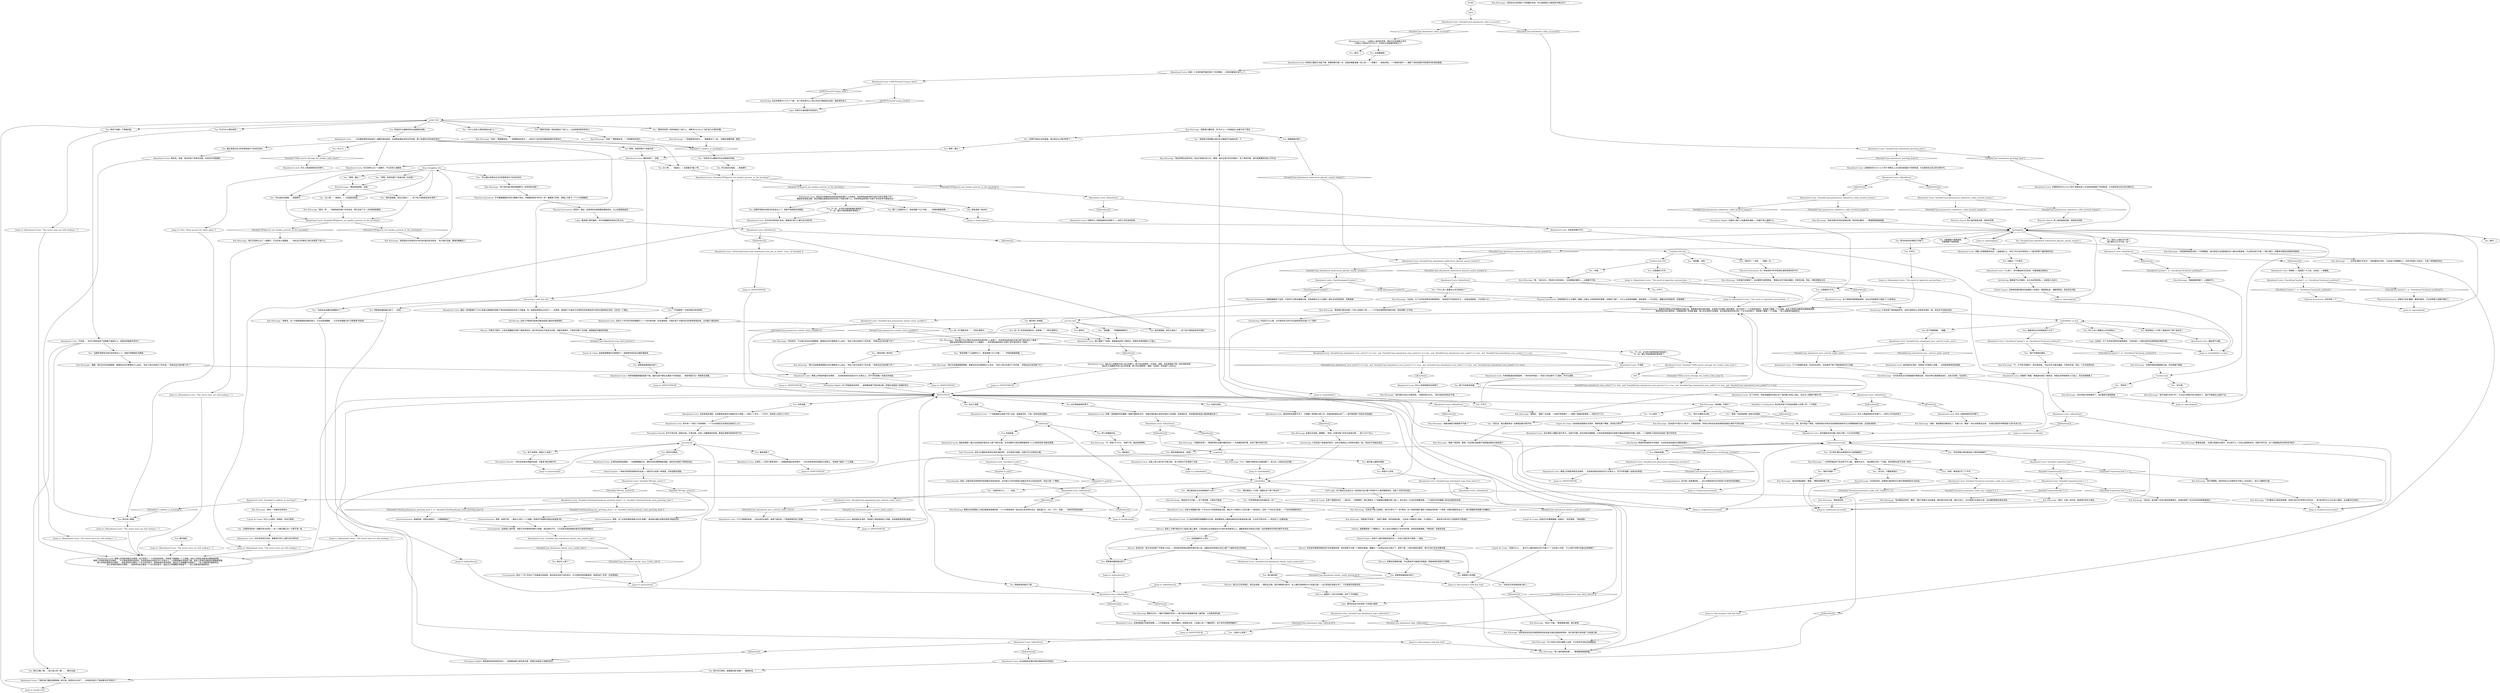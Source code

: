 # JAM / INSTIGATOR CABIN
# The Instigator is gone but you can still explore the cabin of her abandoned vehicle. This yields some MAJOR foreshadowing.
# ==================================================
digraph G {
	  0 [label="START"];
	  1 [label="input"];
	  2 [label="Esprit de Corps: 尽主人之谊吧，他想到。你自己联系。"];
	  3 [label="Abandoned Lorry: 車壁上的电影明星还在微笑……无线电发射机安装在中心仪表台上，空气中弥漫着一丝香水的味道。"];
	  4 [label="Kim Kitsuragi: “不，它不是*防震的*。把东西给我。”他从你手中接过撬棍，示意你后退。然后，几乎没有预兆的……"];
	  5 [label="Abandoned Lorry: 幽灵般的女演员，驾驶座下锈迹斑斑的工具箱。还有鼓得很奇怪的座套。"];
	  6 [label="Hand/Eye Coordination: 发出的声音几乎和给后膛枪上好弹一样，十分明显。"];
	  7 [label="You: “这*肯定*要比你車里的动力波质量更好。”"];
	  8 [label="You: 把收发器收起来。(结束)"];
	  9 [label="Abandoned Lorry: Variable[\"reputation.kim\"] > 5"];
	  10 [label="Variable[\"reputation.kim\"] > 5", shape=diamond];
	  11 [label="!(Variable[\"reputation.kim\"] > 5)", shape=diamond];
	  12 [label="You: 把那堆纸塞回座位底下。"];
	  13 [label="You: 检查无线电。"];
	  14 [label="Encyclopedia: 她在一个叫‘河流之门’的毒窝日渐衰弱，就在离布吉街不远的地方。可卡因和吗啡混着使用。她害怕这个世界，还有照相机。"];
	  15 [label="Abandoned Lorry: 你把自己塞到方向盘下面，想看得更仔细一点。这里好像散落着一些工具——一把锤子，一副老虎钳，一个锈蚀的扳手——被那个没有条理的司机随手扔的到处都是。"];
	  16 [label="Abandoned Lorry: 这些是电影海报，主角都是些被早已被遗忘的小明星——来自二十年代，一〇年代，甚至是上世纪九十年代。"];
	  17 [label="You: 扬起眉头。"];
	  18 [label="Kim Kitsuragi: “什么？我碰巧把频率记在脑海里了。承认这一点我完全没问题。”"];
	  19 [label="Kim Kitsuragi: “砂纸？”警督重复到。“一种很新奇的技巧……肯定为了给司机的脚增加额外的抓地力。”"];
	  20 [label="You: “看来司机把一张砂纸粘在了油门上，以此来提供更多抓地力。”"];
	  21 [label="Kim Kitsuragi: “我们确实应该之后再回来。”他朝货車点点头。“我们找到的信息还不够。”"];
	  22 [label="Volition: 曷城警督是一个勇敢的人，别人说出马德雷这个名字的时候，经常会畏畏缩缩、不敢张扬，但是他没有。"];
	  23 [label="Kim Kitsuragi: “……还有很*酷炫*的名字，”他轻蔑地补充到。“比如说*马德雷教父*，还有*阿胡拉·马兹达*。它是一种黑暗的戏仿。”"];
	  24 [label="Jump to: [discussing it with kim hub]"];
	  25 [label="Jump to: [INVESTIHUB]"];
	  26 [label="Abandoned Lorry: CheckItem(\"prybar\")  or  CheckItem(\"kvalsund_multitool\")"];
	  27 [label="CheckItem(\"prybar\")  or  CheckItem(\"kvalsund_multitool\")", shape=diamond];
	  28 [label="!(CheckItem(\"prybar\")  or  CheckItem(\"kvalsund_multitool\"))", shape=diamond];
	  29 [label="You: “好吧，看来我们打了个平手。”"];
	  30 [label="You: 等等，失踪的第8个哈迪兄弟？"];
	  31 [label="You: 扯开乘客座椅的罩子。"];
	  32 [label="Abandoned Lorry: 她有的，没错。现在你有了具体的证据，应该去问问提图斯。"];
	  33 [label="You: 用汤米给你的钥匙打开車门。"];
	  34 [label="Kim Kitsuragi: “用撬棍砸碎窗户。从里面打开。”"];
	  35 [label="Abandoned Lorry: 女演员身穿紧身裙装，一边肩膀裸露在外。褪色的签名横跨整面海报。她的目光穿透了照相机背后。"];
	  36 [label="Abandoned Lorry: 看起来像是一篇从无线电爱好者杂志上撕下来的文章。复杂的数学方程式解释着某种‘ULAN频率系统’的基本原理。"];
	  37 [label="Pain Threshold: 这些公式看起来有种古怪的*痛苦感*。也许是因为宿醉，但是它们让你有些头痛。"];
	  38 [label="Kim Kitsuragi: 警督从你的肩膀上方探过脑袋来查看纸条：“ULAN频率系统？我之前从来没有听说过。我知道FM，AM，UKV，但是……”他的声音逐渐减弱。"];
	  39 [label="Abandoned Lorry: 看来频率刻度盘不见了。它需要一把钥匙才能工作，但是钥匙被拔出来了——很可能是那个失踪女司机做的。"];
	  40 [label="Kim Kitsuragi: “很难说。这个分销网络看起来确实很大，不过还是很模糊……它并没有揭露太多*贝斯莫蒂*的信息。”"];
	  41 [label="Shivers: 成百上千辆汽車在8/81高速公路上轰鸣，它高高耸立在加姆洛克大片棕红色的屋顶之上。通勤者甚至没有低头张望；挡风玻璃外的世界仿佛不复存在。"];
	  42 [label="Abandoned Lorry: 也许你应该和他们谈谈，看看他们有什么要为自己辩护的。"];
	  43 [label="You: “看来司机把一张砂纸粘在了油门上，来解决FALNA-Z‘飞驰’油门太滑的问题。”"];
	  44 [label="Jump to: [Abandoned Lorry: \"The movie stars are still smiling f...\"]"];
	  45 [label="You: 整个工会都参与了。甚至是整个马丁内斯……（怀疑地看着周围。）"];
	  46 [label="Jump to: [Abandoned Lorry: \"The smell of cigarettes and perfume...\"]"];
	  47 [label="Abandoned Lorry: IsKimHere()"];
	  48 [label="IsKimHere()", shape=diamond];
	  49 [label="!(IsKimHere())", shape=diamond];
	  50 [label="Kim Kitsuragi: “本来就已经够难了。没必要把它搞得更难。”警督从你手中接过撬棍，示意你后退。然后，简短地警告之后……"];
	  51 [label="Physical Instrument: 又一阵徒劳的*砰*声回荡在海岸凛冽的空气中。"];
	  52 [label="Kim Kitsuragi: “嗯，”他点点头，然后把工具还给你。“比我想象的要好——从里面打开吧。”"];
	  53 [label="Abandoned Lorry: 几千只香烟的味道，死去的女演员，还有座椅下那个锈迹斑斑的旧工具箱……"];
	  54 [label="Abandoned Lorry: 你关上锈迹斑斑的旧货車门。"];
	  55 [label="Physical Instrument: 召唤真理与正义之锤吧！随着一记能让人粉身碎骨的重拳，你砸碎了窗户。为什么没有使用撬棍，谁知道呢——不过现在，揭露出你的秘密吧，货車車厢！"];
	  56 [label="Jump to: [Abandoned Lorry: \"The movie stars are still smiling f...\"]"];
	  57 [label="Physical Instrument: 你握紧撬棍举了起来，闪烁的灯光照在撬棍尖端。召唤真理与正义之锤吧！揭开出你的秘密吧，货車車厢！"];
	  58 [label="Abandoned Lorry: 一台被主人抛弃的货車，困在冗长的堵車大军中。\n一台被主人抛弃的FALNA-Z，仍然站立在废墟的阴影之下。"];
	  59 [label="Logic: 看来窗户是抗震的。也许你要重新考虑自己的方法。"];
	  60 [label="toolboxhub"];
	  61 [label="Kim Kitsuragi: “看起来不太可能——没了拨号键，它根本不能用。”"];
	  62 [label="mapithub"];
	  63 [label="Abandoned Lorry: IsKimHere()"];
	  64 [label="IsKimHere()", shape=diamond];
	  65 [label="!(IsKimHere())", shape=diamond];
	  66 [label="You: “首先是贩毒，现在又是这个……这个兔子洞到底会有多深呢？”"];
	  67 [label="Kim Kitsuragi: “是的，呃……”他很快就忽略了你的发言，把它当成了又一次的神经质爆发。"];
	  68 [label="You: “那些混球？绝对的。”"];
	  69 [label="You: 打开门。"];
	  70 [label="Reaction Speed: 男人指的就是这辆。绿色的货車……"];
	  71 [label="Abandoned Lorry: SetVariableValue(\"jam.abandoned_cant_get_in_alone\", true) --[[ Variable[ ]]"];
	  72 [label="You: “很抱歉，没用。”"];
	  73 [label="Abandoned Lorry: 几千只香烟的味道，一些去世的女演员，座椅下面还有一个锈迹斑斑的旧工具箱。"];
	  74 [label="Kim Kitsuragi: “说实话，我对整个天线方案持保留意见。但谁知道呢？也许还会有惊喜等着咱们……”"];
	  75 [label="You: “不一定。女司机可能把贩毒的事保密了。”\n“不一定。露比可能把贩毒的事保密了。”"];
	  76 [label="Jump to: [INVESTIHUB]"];
	  77 [label="You: 我怎么才能打开它呢？\n“我们要怎么打开它呢，金？”"];
	  78 [label="radiofiddler"];
	  79 [label="Shivers: 风在前军事医院那条空旷的走廊里狂啸，现在那里不过是一个破败的废墟，掩藏在一个杂草丛生的公园之下。医院下面，大雨水管道在轰鸣，用它们自己的生命震动着……"];
	  80 [label="Shivers: 尽管天气寒冷，人影还是藏匿在阴影下面来来往往，他们呼出的水汽逃进云朵里，消散在黑暗中。不管你往哪个方向看，夜晚都庇护着她的使者。"];
	  81 [label="Abandoned Lorry: Variable[\"jam.abandoned_whitecheck_physint_smash_window\"]"];
	  82 [label="Variable[\"jam.abandoned_whitecheck_physint_smash_window\"]", shape=diamond];
	  83 [label="!(Variable[\"jam.abandoned_whitecheck_physint_smash_window\"])", shape=diamond];
	  84 [label="Physical Instrument: 该死的，蛆虫！赶紧把你的屁股挪到健身房去，马上给我锻炼起来！"];
	  85 [label="You: 不过为什么是砂纸呢？"];
	  86 [label="pedal hub"];
	  87 [label="Kim Kitsuragi: “一种很新奇的技巧……“警督靠近了一些。“你确实很懂货車，警官。”"];
	  88 [label="Jump to: [Abandoned Lorry: \"The movie stars are still smiling f...\"]"];
	  89 [label="Kim Kitsuragi: “我们应该跟提图斯聊聊，看看他对这件事情有什么说法。”他在小笔记本里记了些东西。“货車这边已经完事了吗？”"];
	  90 [label="You: 不一定。女司机可能把贩毒的事保密了。\n不一定。露比可能把贩毒的事保密了。"];
	  91 [label="You: 这跟乔伊斯告诉我们的信息对上了，但我不想再做任何猜想。"];
	  92 [label="Abandoned Lorry: 这个特殊的调频面板表明，这台无线电里至少储存了128家电台。"];
	  93 [label="You: 四下查看車厢。（摘要。）"];
	  94 [label="Abandoned Lorry: Variable[\"jam.jammystery_ladydriver_cabin_located_tommy\"]"];
	  95 [label="Variable[\"jam.jammystery_ladydriver_cabin_located_tommy\"]", shape=diamond];
	  96 [label="!(Variable[\"jam.jammystery_ladydriver_cabin_located_tommy\"])", shape=diamond];
	  97 [label="Abandoned Lorry: 花了点时间，但收发器最终还是从涂了油的插口支架上滑出，发出令人满意的*嚓咔*声。"];
	  98 [label="Jump to: [rubytransceiverhub]"];
	  99 [label="Abandoned Lorry: 收发器原本的位置上现在只剩一个长方形的阴影。"];
	  100 [label="Interfacing: 那是伊特海兹电子的商标，先进无线电设备的主要制造商之一。"];
	  101 [label="Abandoned Lorry: 你关上锈迹斑斑的旧货車门。"];
	  102 [label="Jump to: [openinghub]"];
	  103 [label="Abandoned Lorry: 侧窗上的玻璃是有色的，上面盖满尘土。你花了好大劲才辨别出一个座位和两个操舵柄的形状。"];
	  104 [label="Abandoned Lorry: 香烟混杂着香水的味道朝你迎面扑来。車厢里贴满旧电影海报，女演员们在車壁上朝你微笑。前方安装了一个无线电发射机，驾驶座下塞着一个工具箱。有些工具零乱地散落在脚踏板周围。\n烟味和香水味扑鼻而来。车厢里贴满了老电影海报，墙上的女演员们在微笑。本应放收音机的地方有一个长方形的影子，驾驶座下塞着一个工具箱。一些工具散落在踏板附近。"];
	  105 [label="Perception (Smell): 一种杜松味香水残留的味道。可能是‘格拉纳特5号’。"];
	  106 [label="Jump to: [INVESTIHUB]"];
	  107 [label="Abandoned Lorry: Variable[\"XP.ruby_motive\"]"];
	  108 [label="Variable[\"XP.ruby_motive\"]", shape=diamond];
	  109 [label="!(Variable[\"XP.ruby_motive\"])", shape=diamond];
	  110 [label="Kim Kitsuragi: “这本来就已经够难的了。没必要把它搞得更难。”"];
	  111 [label="success hub"];
	  112 [label="You: “犯罪现场的有一组脚印有点异常——有一只鞋印要比另一只更平滑一些。”"];
	  113 [label="Kim Kitsuragi: “理解。我们应该去找提图斯，看看他对这件事情有什么说法。”他在小笔记本里记了些东西。“货車这边已经完事了吗？”"];
	  114 [label="Kim Kitsuragi: “我们应该看看提图斯对这件事情有什么说法。”他在小笔记本里记了些东西。“货車这边已经完事了吗？”"];
	  115 [label="Kim Kitsuragi: “很好，看来要找的都找到了。先聊几句，警探？”他从货車里走出来。“在我们回到乔伊斯那里*之前*先说几句。”"];
	  116 [label="Jump to: [radiofiddler]"];
	  117 [label="You: 那狂飙怪人.FM呢？里面也存了那个电台吗？"];
	  118 [label="You: “这些走私品最后到哪里去了？”"];
	  119 [label="Jump to: [discussing it with kim hub]"];
	  120 [label="Abandoned Lorry: Variable[\"jam.abandoned_greeting_done\"]"];
	  121 [label="Variable[\"jam.abandoned_greeting_done\"]", shape=diamond];
	  122 [label="!(Variable[\"jam.abandoned_greeting_done\"])", shape=diamond];
	  123 [label="Abandoned Lorry: 这辆绿色的FALN-A-Z‘现代’停靠在上方压抑的废墟投下的阴影里。它也曾经有过自己的光辉岁月。"];
	  124 [label="Kim Kitsuragi: “去我的锐影把撬棍拿出来，然后把窗户砸破。”"];
	  125 [label="You: 从里面把门打开。"];
	  126 [label="Abandoned Lorry: Variable[\"reputation.kim\"] > 1"];
	  127 [label="Variable[\"reputation.kim\"] > 1", shape=diamond];
	  128 [label="!(Variable[\"reputation.kim\"] > 1)", shape=diamond];
	  129 [label="Kim Kitsuragi: “我更感兴趣的是，你*为什么*一开始就这么执着于这个想法。”"];
	  130 [label="Kim Kitsuragi: “但现在你已经得到了你想要的东西，所以我想我们只能把这件事办完了。”"];
	  131 [label="Abandoned Lorry: 你暂时关上锈迹斑斑的旧货車门——你的工作还没有完成。"];
	  132 [label="Jump to: [posteryhub]"];
	  133 [label="Abandoned Lorry: 但是一个古怪的细节确实吸引了你的眼球：一张砂纸被粘在油门上了。"];
	  134 [label="You: 再四下查看一下車厢内部。"];
	  135 [label="You: 女人啊……（摇摇头。）总是最会*骗人*的。"];
	  136 [label="You: “我觉得整个工会都参与了。甚至是整个马丁内斯……”（怀疑地看着周围。）"];
	  137 [label="You: 为什么有人需要这么多无线电台？"];
	  138 [label="Abandoned Lorry: 门上锁了。把手看起来闪闪发亮，好像是最近刚换过。"];
	  139 [label="Untitled hub"];
	  140 [label="Physical Instrument: 但是你*没有*撬棍。警督可能有，不过他带着工具箱开車走了。"];
	  141 [label="You: “真的吗？”“该死。”（再砸一次。）"];
	  142 [label="Jump to: [INVESTIHUB]"];
	  143 [label="You: “我不太懂笑点在哪。”"];
	  144 [label="You: “没关系，只要能用就行。”"];
	  145 [label="Abandoned Lorry: 看起来是了，没错。"];
	  146 [label="You: “等等，露比？”"];
	  147 [label="You: [离开。]"];
	  148 [label="You: [离开。]"];
	  149 [label="Jump to: [Abandoned Lorry: \"The movie stars are still smiling f...\"]"];
	  150 [label="Abandoned Lorry: IsKimHere()"];
	  151 [label="IsKimHere()", shape=diamond];
	  152 [label="!(IsKimHere())", shape=diamond];
	  153 [label="You: “为什么会有人把砂纸粘在油门上？”"];
	  154 [label="You: “所以她还在贩毒……真是棘手。”"];
	  155 [label="Abandoned Lorry: Variable[\"XP.figured_out_hardies_present_at_the_lynching\"]"];
	  156 [label="Variable[\"XP.figured_out_hardies_present_at_the_lynching\"]", shape=diamond];
	  157 [label="!(Variable[\"XP.figured_out_hardies_present_at_the_lynching\"])", shape=diamond];
	  158 [label="You: 那些混球？绝对的。"];
	  159 [label="Interfacing: 它肯定是个很高级的型号，这样才能把这么多频率存储在一起，而且还不会彼此混合。"];
	  160 [label="Jump to: [discussing it with kim hub]"];
	  161 [label="You: “好主意。”"];
	  162 [label="Physical Instrument: 还好你有一个！"];
	  163 [label="Abandoned Lorry: 他砸碎了玻璃。玻璃渣向四处飞溅而去，碎裂在货車地板和人行道上。现在你能够着了。"];
	  164 [label="Jump to: [INVESTIHUB]"];
	  165 [label="You: “什么意思？”"];
	  166 [label="Kim Kitsuragi: “*你*要是可以联系到联盟，和他们进行你*职责内*的对话……那*我*就可以立马长高10厘米，去当暴风队的侧卫……”"];
	  167 [label="Kim Kitsuragi: “我当然明白这种冲动，但这才是我们的工作，警探，我们全部*存在的理由*。到了某些时候，我们就需要回归到工作中去。”"];
	  168 [label="Abandoned Lorry: Variable[\"inventory.suzerainty_trade_war_counter\"] > 2"];
	  169 [label="Variable[\"inventory.suzerainty_trade_war_counter\"] > 2", shape=diamond];
	  170 [label="!(Variable[\"inventory.suzerainty_trade_war_counter\"] > 2)", shape=diamond];
	  171 [label="Jump to: [IsKimHere()]"];
	  172 [label="You: 欣赏海报。"];
	  173 [label="Perception (Smell): 空气中肯定有一股香水味。它很辛辣，还有一丝麝香梨的味道，飘荡在車辆内刺骨的空气中。"];
	  174 [label="You: 砸碎它。"];
	  175 [label="Abandoned Lorry: 車壁上的电影明星还在微笑。前方安装了一个无线电发射机，驾驶座下面塞着一个工具箱。有些工具零乱地散落在脚踏板周围。\n車壁上的电影明星还在微笑……不过乘客座椅有些奇怪。无线电发射机安装在中心仪表台上，工具箱隐藏在驾驶座下面。有些工具零乱地散落在脚踏板周围。\n墙上的电影明星还在微笑……但收音机的位置有一个长方形的影子，副驾驶座也有些奇怪。抽出式工具箱藏在驾驶座下。一些工具散落在踏板附近。\n墙上的电影明星还在微笑……但收音机的位置有一个长方形的影子。抽出式工具箱藏在驾驶座下。一些工具散落在踏板附近。"];
	  176 [label="posteryhub"];
	  177 [label="You: 看看第三张地图。"];
	  178 [label="You: 把报纸放回座位下面。"];
	  179 [label="You: 这些路通向什么地方……"];
	  180 [label="Shivers: 他们从艾米涅特区，穿过永劫路，一路到达主路。跨过埃斯佩兰斯河，走上通往旧南城的8/81高速公路——出口匝道应该被关闭了，不过那里仍然很活跃。"];
	  181 [label="Kim Kitsuragi: “看来我们面对的是一个惊人的组织工具——一个大型运营网络的神经中枢。而且规模十分可观。”"];
	  182 [label="Abandoned Lorry: 看起来不太像。"];
	  183 [label="Abandoned Lorry: IsKimHere()"];
	  184 [label="IsKimHere()", shape=diamond];
	  185 [label="!(IsKimHere())", shape=diamond];
	  186 [label="Abandoned Lorry: IsKimHere()"];
	  187 [label="IsKimHere()", shape=diamond];
	  188 [label="!(IsKimHere())", shape=diamond];
	  189 [label="Jump to: [rubytransceiverhub]"];
	  190 [label="Kim Kitsuragi: “我做个预测吧，警探。你近期应该是看不到联盟战舰的内部构造了。”"];
	  191 [label="You: “那你不嫉妒？”"];
	  192 [label="Conceptualization: 这不是一张普通的脸……这让你想起有时在史前洞穴中发现的怪异雕刻。"];
	  193 [label="openinghub"];
	  194 [label="Abandoned Lorry: IsKimHere()"];
	  195 [label="IsKimHere()", shape=diamond];
	  196 [label="!(IsKimHere())", shape=diamond];
	  197 [label="Abandoned Lorry: 用钥匙——或者是一个工具。比如说，一根撬棍。"];
	  198 [label="Perception (Sight): 这个驾驶座有些奇怪……座椅蒙皮朝下部拉得过紧，那里应该是放工具箱的地方。"];
	  199 [label="Abandoned Lorry: IsKimHere()"];
	  200 [label="IsKimHere()", shape=diamond];
	  201 [label="!(IsKimHere())", shape=diamond];
	  202 [label="You: “很抱歉。”（带着歉意砸碎它。）"];
	  203 [label="Kim Kitsuragi: “有这个可能。”警督看着地图，眉头紧锁。"];
	  204 [label="You: “*贝斯莫蒂*？听起来隐约有些熟悉。”"];
	  205 [label="Shivers: 道路向一只巨大的章鱼，张开了它的触角。"];
	  206 [label="Jump to: [You: \"Back up into the cabin again.\"]"];
	  207 [label="Abandoned Lorry: 你关上锈迹斑斑的旧货車门。"];
	  208 [label="You: 把那堆纸塞回座位底下。"];
	  209 [label="Jump to: [Abandoned Lorry: \"The smell of cigarettes and perfume...\"]"];
	  210 [label="Reaction Speed: 男人指的就是这辆。他朋友的货車。"];
	  211 [label="Abandoned Lorry: 女演员——还有少数男演员——全都微笑着目送你离开。一台无线电发射机连接在仪表板上，驾驶座下面有一个工具箱。"];
	  212 [label="Abandoned Lorry: 幽灵般的女演员，驾驶座下的锈蚀工具箱……还有鼓得很奇怪的座套。"];
	  213 [label="Kim Kitsuragi: “哦，我不是这个意思。你竟然用女司机的无线电联系她拼尽全力想要躲避的当局，这还挺讽刺的。”"];
	  214 [label="Kim Kitsuragi: “一台伊特海兹的产品当然不可小觑，”警督点点头。“但如果你比较一下功能，我觉得两台差不多是一样的。”"];
	  215 [label="You: “所以露比真是在自己的货車里进行*复杂的活动*。”"];
	  216 [label="You: 拉出工具箱。"];
	  217 [label="Abandoned Lorry: Variable[\"jam.abandoned_cabin_accessed\"]"];
	  218 [label="Variable[\"jam.abandoned_cabin_accessed\"]", shape=diamond];
	  219 [label="!(Variable[\"jam.abandoned_cabin_accessed\"])", shape=diamond];
	  220 [label="Abandoned Lorry: 快看！座椅蒙皮背后藏着一堆整齐叠放的文件。你看见描绘着大城市区域的三张地图。这是瑞瓦肖，有些路线和高速公路用笔画出来了。"];
	  221 [label="Encyclopedia: 这是蒂比·缇约妮，电影艺术的黎明时期的小明星。相比她的才华，人们还是对她悲剧般的香消玉殒更耳熟能详。"];
	  222 [label="Electrochemistry: 她很娇弱，但是也很迷茫。一切都被毁掉了。"];
	  223 [label="Abandoned Lorry: Variable[\"jam.abandoned_blackc_ency_starlet_info\"]"];
	  224 [label="Variable[\"jam.abandoned_blackc_ency_starlet_info\"]", shape=diamond];
	  225 [label="!(Variable[\"jam.abandoned_blackc_ency_starlet_info\"])", shape=diamond];
	  226 [label="You: 把工具箱推进去。"];
	  227 [label="Kim Kitsuragi: 警督点点头。“最好不要破环现场——等下我找法医重新检查一遍货車，之后再回来检查。”"];
	  228 [label="Electrochemistry: 等等，这个女演员看起来跟卡拉洁*很像*。看来她对露比的看法很有可能是对的……"];
	  229 [label="Abandoned Lorry: 其中有一个吸引了你的眼球：一个少女的插页正好落在后座的正上方。"];
	  230 [label="Jump to: [pedal hub]"];
	  231 [label="Abandoned Lorry: IsKimHere()"];
	  232 [label="IsKimHere()", shape=diamond];
	  233 [label="!(IsKimHere())", shape=diamond];
	  234 [label="radiofiddler no kim"];
	  235 [label="You: “真的吗？”"];
	  236 [label="Esprit de Corps: 当你把收发器拿在手里时，警督咬着下嘴唇，显然在沉思中。"];
	  237 [label="You: 检查收发器。"];
	  238 [label="Kim Kitsuragi: “是的，又是一场平局。看来我们的实力相当。”"];
	  239 [label="You: 试着朝窗户里面偷窥。\n试着朝窗户里面偷窥。"];
	  240 [label="Abandoned Lorry: 一个金属抽屉从座椅下滑了出来：里面是空的，只有一张折起来的报纸。"];
	  241 [label="Abandoned Lorry: Variable[\"tc.pale\"]"];
	  242 [label="Variable[\"tc.pale\"]", shape=diamond];
	  243 [label="!(Variable[\"tc.pale\"])", shape=diamond];
	  244 [label="You: 展开最上面那张地图。"];
	  245 [label="Esprit de Corps: “但是为什么……我为什么要伤害自己的*代理人*？”白衣男人问道。“什么样的*动物*会做出这种事情？”"];
	  246 [label="Abandoned Lorry: 入口处的收费亭用圆圈标记出来。看来要想走上横穿加姆洛克的高架高速公路，方法并不是太多——-而且这个人全都知道。"];
	  247 [label="Abandoned Lorry: Variable[\"whirling.klaasjeone_greeting_done\"]  or  Variable[\"whirling.klaasje_main_greeting_done\"]"];
	  248 [label="Variable[\"whirling.klaasjeone_greeting_done\"]  or  Variable[\"whirling.klaasje_main_greeting_done\"]", shape=diamond];
	  249 [label="!(Variable[\"whirling.klaasjeone_greeting_done\"]  or  Variable[\"whirling.klaasje_main_greeting_done\"])", shape=diamond];
	  250 [label="You: “砂纸还可以磨掉司机右边鞋底的纹路。”"];
	  251 [label="You: 再次进入車厢。"];
	  252 [label="drug smuggling also"];
	  253 [label="Abandoned Lorry: Variable[\"XP.figured_out_hardies_present_at_the_lynching\"]"];
	  254 [label="Variable[\"XP.figured_out_hardies_present_at_the_lynching\"]", shape=diamond];
	  255 [label="!(Variable[\"XP.figured_out_hardies_present_at_the_lynching\"])", shape=diamond];
	  256 [label="Abandoned Lorry: Variable[\"jam.abandoned_logic_infiltrated\"]"];
	  257 [label="Variable[\"jam.abandoned_logic_infiltrated\"]", shape=diamond];
	  258 [label="!(Variable[\"jam.abandoned_logic_infiltrated\"])", shape=diamond];
	  259 [label="Jump to: [Abandoned Lorry: \"The smell of cigarettes and perfume...\"]"];
	  260 [label="Jump to: [INVESTIHUB]"];
	  261 [label="Abandoned Lorry: 你把地图重新塞回座套下面。最好还是不要在这里留下你的痕迹……电影明星们在一旁默默注视着。"];
	  262 [label="You: “是啊，听起来就像一把老式后膛枪。”"];
	  263 [label="Jump to: [rubytransceiverhub]"];
	  264 [label="Kim Kitsuragi: “我没有理由嫉妒，警探。”警督自嘲地笑了笑。"];
	  265 [label="Jump to: [IsKimHere()]"];
	  266 [label="You: 把那堆纸塞回座位底下。"];
	  267 [label="Jump to: [Abandoned Lorry: \"The movie stars are still smiling f...\"]"];
	  268 [label="Jump to: [openinghub]"];
	  269 [label="Inland Empire: 一种亲切的感觉笼罩你的全身——甚至可以说是一种渴望。还有温柔的悲剧。"];
	  270 [label="Jump to: [posteryhub]"];
	  271 [label="Jump to: [toolboxhub]"];
	  272 [label="Shivers: 前往科戎，穿过河边的那个中等收入社区——然后前往斯特拉里斯和德尔塔上班。加姆洛克的男男女女在公路下飞速奔向自己的命运。"];
	  273 [label="You: “这是什么意思？”"];
	  274 [label="Kim Kitsuragi: “这肯定不是工会做的。他们只参与了*一些*物流。这个经营范围扩展到了加姆洛克的每一个角落。如果范围真有这么广，那马德雷依然是最大的嫌疑人。”"];
	  275 [label="Logic: 砂纸可以增加额外的抓地力。"];
	  276 [label="Abandoned Lorry: ……正好跟犯罪现场发现的一组脚印是匹配的。这就意味着私刑发生的时候，那个失踪的女司机就在现场！"];
	  277 [label="You: “女人啊。”（摇摇头。）“总是喜欢搞鬼。”"];
	  278 [label="Kim Kitsuragi: “比如说，为了与所有货車司机取得联系。”他轻轻打开收音机开关。“这里全是短波，UW还有UKV……”"];
	  279 [label="Jump to: [radiofiddler no kim]"];
	  280 [label="Abandoned Lorry: Variable[\"jam.jammystery_ladydriver_cabin_located_tommy\"]"];
	  281 [label="Variable[\"jam.jammystery_ladydriver_cabin_located_tommy\"]", shape=diamond];
	  282 [label="!(Variable[\"jam.jammystery_ladydriver_cabin_located_tommy\"])", shape=diamond];
	  283 [label="Kim Kitsuragi: “我不知道它有多*好*，不过这次调查时间已经够长了。我们不能再这么拖延下去。”"];
	  284 [label="Jump to: [INVESTIHUB]"];
	  285 [label="Abandoned Lorry: Variable[\"jam.abandoned_perc_noticed_under_seat\"]"];
	  286 [label="Variable[\"jam.abandoned_perc_noticed_under_seat\"]", shape=diamond];
	  287 [label="!(Variable[\"jam.abandoned_perc_noticed_under_seat\"])", shape=diamond];
	  288 [label="Kim Kitsuragi: “看来是这样。”"];
	  289 [label="You: “等等，失踪的第8个哈迪兄弟？在这里？”"];
	  290 [label="You: 把那堆纸塞回座位底下。（总结。）"];
	  291 [label="You: 露比真是在自己的货車里进行*复杂的活动*。"];
	  292 [label="You: 研究中间插页。"];
	  293 [label="You: 她出什么事了？"];
	  294 [label="You: 停下来想想：那是什么味道？"];
	  295 [label="Abandoned Lorry: IsTHCPresent(\"torque_dork\")"];
	  296 [label="IsTHCPresent(\"torque_dork\")", shape=diamond];
	  297 [label="!(IsTHCPresent(\"torque_dork\"))", shape=diamond];
	  298 [label="Interfacing: 这台货車是FALNA-Z‘飞驰’，这个型号因为让人恼火的设计缺陷臭名远扬：超级滑的油门。"];
	  299 [label="Encyclopedia: 改装一台能发射这种频率的高质量无线电发射机，也许能让它的功率强大到能在各洲之间发送信号。但这只是一个猜想。"];
	  300 [label="You: “那狂飙怪人.FM呢？里面也存了那个电台吗？”"];
	  301 [label="You: “我们能用这台无线电做些什么吗？”"];
	  302 [label="You: “这里还有什么……”（总结。）"];
	  303 [label="Jump to: [radiofiddler]"];
	  304 [label="Esprit de Corps: 在某个隐蔽的地方，一道闪光，一阵飕飕声。镜头聚焦在一个穿着破旧警服的男人身上，他正站在一片血红的罂粟地里。一个身穿白衣的模糊人影站在相机的右侧……"];
	  305 [label="Esprit de Corps: 全身泥泞的警察握着一把粪叉。“别伤害我，”他低语到。"];
	  306 [label="Interfacing: 这些工作隧道可能是在建设高速公路的时候使用的。"];
	  307 [label="Interfacing: 半径至少20公里。也许是现在已经不在这里的附加天线扩大了范围？"];
	  308 [label="Kim Kitsuragi: “他告诉我们的肯定就是这辆。除非他在撒谎……”警督朝里面窥探着。"];
	  309 [label="Kim Kitsuragi: “*很棒的奖赏*，”警督称赞在宝藏中翻找的你——东西磨损很严重，折成了整齐的四方形。"];
	  310 [label="rubytransceiverhub"];
	  311 [label="You: “如果不经由正当的渠道，我们就无从分配*职责*了。”"];
	  312 [label="You: “我想我只是需要从我们的主要案件中抽身休息一下。”"];
	  313 [label="Jump to: [IsKimHere()]"];
	  314 [label="Abandoned Lorry: 窗户被砸了个粉碎，玻璃渣向四处飞溅而去，掉落在货車地面和人行道上。"];
	  315 [label="You: 看够海报了。"];
	  316 [label="Kim Kitsuragi: 金凑近无线电，嘟囔着：“奇怪。这里存储了好多无线电台啊……至少100个往上。”"];
	  317 [label="Abandoned Lorry: 这台被抛弃货車的凌乱車厢没有任何回应。"];
	  318 [label="Abandoned Lorry: Variable[\"jam.jammystery_inland_vision_modifier\"]"];
	  319 [label="Variable[\"jam.jammystery_inland_vision_modifier\"]", shape=diamond];
	  320 [label="!(Variable[\"jam.jammystery_inland_vision_modifier\"])", shape=diamond];
	  321 [label="Abandoned Lorry: 下面的油门看起来跟玻璃一样光滑，甚至有点太滑了……砂纸肯定是为了增加额外的*抓地力*！"];
	  322 [label="Abandoned Lorry: 现在你已经确定私刑现场失踪的第8个人的身份。你觉得哈迪和他的兄弟们也参与贩毒了吗？\n看起来这就是证据，能证明露比就是私刑现场消失了的那位第八人。你觉得哈迪和他的‘兄弟们’有没有参与贩毒活动？"];
	  323 [label="Interfacing: 它肯定是个很高级的型号，这样才能把这么多频率存储在一起，而且还不会彼此混合。"];
	  324 [label="You: 我能用这台无线电做些什么吗？"];
	  325 [label="Logic: 看来走私犯已经渗透了东高速公路网。"];
	  326 [label="Untitled hub (02)"];
	  327 [label="You: “厉害。”"];
	  328 [label="Abandoned Lorry: Variable[\"jam.abandoned_perc_noticed_under_seat\"]"];
	  329 [label="Variable[\"jam.abandoned_perc_noticed_under_seat\"]", shape=diamond];
	  330 [label="!(Variable[\"jam.abandoned_perc_noticed_under_seat\"])", shape=diamond];
	  331 [label="Kim Kitsuragi: “这本身并不是什么*笑点*。只是很讽刺，你用女司机的无线电来联系她避之唯恐不及的当局。”"];
	  332 [label="Kim Kitsuragi: “我不想瞎猜。你到目前为止的表现并不能让人完全放心，但什么事都有可能……”"];
	  333 [label="Jump to: [rubytransceiverhub]"];
	  334 [label="Abandoned Lorry: 你关上锈迹斑斑的旧货車门——你的工作已经完成了。"];
	  335 [label="Kim Kitsuragi: “至少现在我们能找提图斯问一些具体的问题了。”"];
	  336 [label="Kim Kitsuragi: “他就是*坏消息*。”金取下眼镜，用手帕擦拭着。“之前有人想要深入调查，不过那些人……那些参与其中的人的结局并不是很好。”"];
	  337 [label="Kim Kitsuragi: “RCM会在大部分辅路上巡逻，不过显然并没有全部覆盖到。”"];
	  338 [label="Electrochemistry: 等等，她是不是……跟你认识的一个人很像？但是你不能确切地指出到底是*谁*。"];
	  339 [label="Abandoned Lorry: 不知道……你可以把砂纸剥下来看看下面是什么，但是这样就破坏现场了。"];
	  340 [label="Kim Kitsuragi: “砂纸？”警督重复到。“一种很新奇的技巧……”"];
	  341 [label="You: 砂纸还可以磨掉司机右边鞋底的纹路。"];
	  342 [label="Jump to: [Abandoned Lorry: \"The movie stars are still smiling f...\"]"];
	  343 [label="Abandoned Lorry: 这辆绿色的FALNA-Z‘现代’停靠在是上方压抑的废墟投下的阴影里。它也曾经有过自己的光辉岁月。"];
	  344 [label="Interfacing: 撬锁是不太可能的。业主对此特别用心。这是嵌入式设计。"];
	  345 [label="Jump to: [openinghub]"];
	  346 [label="Abandoned Lorry: 这堆地图跟之前那些很像——几乎很难发现。电影明星在一旁默默注视，工具箱上有一个橡胶把手，由于多年的使用而磨损了。"];
	  347 [label="You: “你觉得我们真的能用这个联系到联盟吗？”"];
	  348 [label="Kim Kitsuragi: “应该是这样。如果我们能找到可以替代调频旋钮的办法的话。”"];
	  349 [label="Jump to: [INVESTIHUB]"];
	  350 [label="Jump to: [rubytransceiverhub]"];
	  351 [label="Kim Kitsuragi: “看起来就是她，没错。”"];
	  352 [label="INVESTIHUB"];
	  353 [label="Abandoned Lorry: CheckEquipped(\"prybar\")"];
	  354 [label="CheckEquipped(\"prybar\")", shape=diamond];
	  355 [label="!(CheckEquipped(\"prybar\"))", shape=diamond];
	  356 [label="Abandoned Lorry: 这是上周三发行的‘环城公路’。有几张纸从书页里掉了出来。"];
	  357 [label="Jump to: [Abandoned Lorry: \"The movie stars are still smiling f...\"]"];
	  358 [label="You: 展开第二张地图。"];
	  359 [label="Abandoned Lorry: Variable[\"jam.abandoned_blackc_esprit_peonecop\"]"];
	  360 [label="Variable[\"jam.abandoned_blackc_esprit_peonecop\"]", shape=diamond];
	  361 [label="!(Variable[\"jam.abandoned_blackc_esprit_peonecop\"])", shape=diamond];
	  362 [label="You: 他们要去哪？"];
	  363 [label="Esprit de Corps: 如果曷城警督在这里就好了，他能帮你把这些证据拼凑起来。"];
	  364 [label="You: 我不在乎规则，我需要的是*结果*！（撕掉砂纸。）"];
	  365 [label="You: 我可以瞄一眼……很小很小的一眼……（撕开边缘。）"];
	  366 [label="You: “这跟乔伊斯告诉我们的信息对上了，但我不想再做任何猜想。”"];
	  367 [label="Abandoned Lorry: Variable[\"jam.abandoned_seen_article\"] == true  and  Variable[\"jam.abandoned_seen_posters\"] == true  and  Variable[\"jam.abandoned_seen_radio\"] == true  and  Variable[\"jam.abandoned_seen_pedals\"] == true"];
	  368 [label="Variable[\"jam.abandoned_seen_article\"] == true  and  Variable[\"jam.abandoned_seen_posters\"] == true  and  Variable[\"jam.abandoned_seen_radio\"] == true  and  Variable[\"jam.abandoned_seen_pedals\"] == true", shape=diamond];
	  369 [label="!(Variable[\"jam.abandoned_seen_article\"] == true  and  Variable[\"jam.abandoned_seen_posters\"] == true  and  Variable[\"jam.abandoned_seen_radio\"] == true  and  Variable[\"jam.abandoned_seen_pedals\"] == true)", shape=diamond];
	  370 [label="Abandoned Lorry: 不清楚。"];
	  371 [label="Logic: 比如说，为了与所有货車司机取得联系。它肯定是一个组织良好的运营网络的神经中枢。"];
	  372 [label="Abandoned Lorry: 你把钥匙插进锁里旋转。一阵咔哒声响起——然后门向后弹开了几厘米。你可以直接……"];
	  373 [label="You: 打开它。"];
	  374 [label="You: 取下无线电收发器。"];
	  375 [label="Kim Kitsuragi: “很有趣，不是吗？”"];
	  376 [label="Abandoned Lorry: 这东西和小铺路石差不多大，也差不多重。现在你再仔细看看，才发现各种表盘和仪表使它看起来隐隐约约像一张脸。一个独特的三角形标志构成了鼻子的形状。"];
	  377 [label="Abandoned Lorry: Variable[\"jam.abandoned_interfacing_esterhaz\"]"];
	  378 [label="Variable[\"jam.abandoned_interfacing_esterhaz\"]", shape=diamond];
	  379 [label="!(Variable[\"jam.abandoned_interfacing_esterhaz\"])", shape=diamond];
	  380 [label="Abandoned Lorry: 車壁上的电影明星还在微笑……无线电发射机安装在中心仪表台上，空气中弥漫着一丝香水的味道。"];
	  381 [label="Physical Instrument: 手中握着撬棍的你用力朝窗户挥去。伴随着响亮的*砰*的一声，撬棍弹了回来，玻璃上只留下一个小小的蜘蛛网。"];
	  382 [label="Abandoned Lorry: IsKimHere()"];
	  383 [label="IsKimHere()", shape=diamond];
	  384 [label="!(IsKimHere())", shape=diamond];
	  385 [label="You: “为什么有人需要这么多无线电台？”"];
	  386 [label="Half Light: 对于那些过去发生过一些连他们自己都*不知道*什么事的警察来说，这是个尤其坏的消息。"];
	  387 [label="Inland Empire: 没有什么暴风雨能将瑞瓦肖——历史之谜的伟大答案——淹没。"];
	  388 [label="You: 说一句“警察去死！”，*然后*砸碎它。"];
	  389 [label="You: 首先是贩毒，现在又是这个……这个兔子洞到底会有多深呢？"];
	  390 [label="Abandoned Lorry: 你已经辨认出了一组脚印，不过还有七组要查……"];
	  391 [label="Abandoned Lorry: IsKimHere()"];
	  392 [label="IsKimHere()", shape=diamond];
	  393 [label="!(IsKimHere())", shape=diamond];
	  394 [label="Abandoned Lorry: 没有拨号键可不行。"];
	  395 [label="Abandoned Lorry: CheckItem(\"prybar\")  or  CheckItem(\"kvalsund_multitool\")"];
	  396 [label="CheckItem(\"prybar\")  or  CheckItem(\"kvalsund_multitool\")", shape=diamond];
	  397 [label="!(CheckItem(\"prybar\")  or  CheckItem(\"kvalsund_multitool\"))", shape=diamond];
	  398 [label="You: “窗户好像是抗震的。”"];
	  399 [label="Untitled hub (03)"];
	  400 [label="Abandoned Lorry: IsKimHere()"];
	  401 [label="IsKimHere()", shape=diamond];
	  402 [label="!(IsKimHere())", shape=diamond];
	  403 [label="Kim Kitsuragi: 警督耸耸肩。“在我们调查的过程中，你已经不止一次地让我感到惊讶，但我不得不说，这个场面看起来仍然有些*陌生*……”"];
	  404 [label="Kim Kitsuragi: “但问题是这样的，警探，*我们*就是正当的渠道。做好我们的份内事，就在大地上，这才是我们办案的正途，没必要把联盟也牵扯进来。”"];
	  405 [label="You: 等等，露比？"];
	  406 [label="You: [关上门。]"];
	  407 [label="You: 打开门。"];
	  408 [label="You: 检查脚踏板。"];
	  409 [label="Abandoned Lorry: IsKimHere()"];
	  410 [label="IsKimHere()", shape=diamond];
	  411 [label="!(IsKimHere())", shape=diamond];
	  412 [label="Kim Kitsuragi: “很微妙，”警督一边说着，一边把手伸进窗户——就像个普通的偷車贼——然后打开了它。"];
	  413 [label="Abandoned Lorry: 抽出式工具箱再次滑入自己的巢穴。剩下的还是那些：无线电，海报，还有香烟味下那一丝机油的味道。\n抽出式工具箱再次滑入自己的老巢。剩下的还是那些：海报，无线电，还有窗户上的灰尘。"];
	  414 [label="Kim Kitsuragi: “不，那是78.9FM。”他停下来，尴尬地咳嗽到。"];
	  415 [label="You: “你觉得是谁在背后操纵这一切？”"];
	  416 [label="Abandoned Lorry: 最后一张地图展示了8/81高速公路建造时遗留下来的如迷宫般复杂的工作隧道。有一些路径用笔标记出来了——在那里，隧道和下水道在艾米涅特区和加姆洛克中央的交通岛附近浮现，正好在一个湖边。"];
	  417 [label="You: “走私犯已经渗透高速公路了。”"];
	  418 [label="Kim Kitsuragi: “意思是说走私犯在秘密使用这些高速公路运送商品和物料。他们很可能已经渗透了东高速公路……”"];
	  419 [label="Perception (Sight): 乘客座椅有些奇怪的地方……座椅蒙皮朝下部拉得过紧，那里应该是放工具箱的地方。"];
	  420 [label="Kim Kitsuragi: “现在我们可以*确定*私刑现场失踪的第八人是谁了。你觉得哈迪和他的兄弟们是不是也参与了贩毒？”\n“看来这就证明私刑现场的第八个人是露比……你觉得哈迪和他的‘兄弟们’是不是也参与了贩毒？”"];
	  421 [label="Kim Kitsuragi: “我们已经辨认出了一组脚印，不过还有七组要查……”他在自己的黑色小笔记本里写了些什么。"];
	  422 [label="Kim Kitsuragi: “意思是这位失踪的女司机当时就在私刑现场。”处方镜片后面，警督的眼睛亮了。"];
	  423 [label="Abandoned Lorry: 你应该和他们谈谈，看看他们有什么要为自己辩护的。"];
	  424 [label="Jump to: [openinghub]"];
	  425 [label="Inland Empire: 这种感觉就好像你在偷窥别人的居所。里面很私密，温暖而舒适。而且还有点脏。"];
	  426 [label="You: 从里面把门打开。"];
	  427 [label="Kim Kitsuragi: “谁敢说哪些可能哪些不可能？”"];
	  428 [label="You: 展开报纸。"];
	  429 [label="You: 捡起纸条。"];
	  430 [label="Jump to: [radiofiddler]"];
	  431 [label="Abandoned Lorry: 这张大地图展示着一个名为8/81的高架高速公路。通往马丁内斯的入口标记着一个蓝色的X。还有一个X在出口匝道，一个名叫旧南城的地方。"];
	  432 [label="You: 那是什么声音……"];
	  433 [label="Shivers: 货車和货車轰鸣着，开过那条早已被遗忘的隧道。那里使用的是煤气灯照明。"];
	  434 [label="Abandoned Lorry: Variable[\"jam.abandoned_map_third_shivers\"]"];
	  435 [label="Variable[\"jam.abandoned_map_third_shivers\"]", shape=diamond];
	  436 [label="!(Variable[\"jam.abandoned_map_third_shivers\"])", shape=diamond];
	  437 [label="Abandoned Lorry: IsKimHere()"];
	  438 [label="IsKimHere()", shape=diamond];
	  439 [label="!(IsKimHere())", shape=diamond];
	  440 [label="Abandoned Lorry: Variable[\"tc.oddfoot_at_lynching\"]"];
	  441 [label="Variable[\"tc.oddfoot_at_lynching\"]", shape=diamond];
	  442 [label="!(Variable[\"tc.oddfoot_at_lynching\"])", shape=diamond];
	  443 [label="Kim Kitsuragi: “是吗？”他喜欢这种走向……"];
	  444 [label="You: 所以她还在贩毒……真是棘手。"];
	  445 [label="discussing it with kim hub"];
	  446 [label="Kim Kitsuragi: “那人指的就是这辆……”警督朝里面窥探着。"];
	  447 [label="Perception (Sight): 后面的小窗户上贴着很多海报——你看不清上面是什么。"];
	  448 [label="You: 试着拉一下门把手。"];
	  449 [label="Jump to: [openinghub]"];
	  450 [label="Jump to: [INVESTIHUB]"];
	  451 [label="Kim Kitsuragi: “女司机用这台无线电躲避开联盟当局，现在你用它直接联系他们。这有点讽刺，仅此而已。”"];
	  452 [label="You: “说实话，我主要是想坐一坐联盟战舰弓箭手号。”"];
	  453 [label="You: 用撬棍砸开窗户。"];
	  454 [label="You: Variable[\"jam.abandoned_whitecheck_physint_smash_window\"]"];
	  455 [label="Variable[\"jam.abandoned_whitecheck_physint_smash_window\"]", shape=diamond];
	  456 [label="!(Variable[\"jam.abandoned_whitecheck_physint_smash_window\"])", shape=diamond];
	  457 [label="Kim Kitsuragi: “贝斯莫蒂是瑞瓦肖的一个犯罪集团。他们把自己当成是瑞瓦肖14寡头的继承者，不过其实他们只是一个暴力团伙，想要争夺瑞瓦肖西部的控制权……”"];
	  458 [label="Abandoned Lorry: 这张三十年代的市政地图展示了一个名叫帕克斯（旧军事医院）次级区域下方错综复杂的排雨管道系统，正好跟41辖区相邻。"];
	  459 [label="You: 说一句“欢迎来到瑞瓦肖，死玻璃！”，*然后*砸碎它。"];
	  460 [label="Kim Kitsuragi: “你说得对。不过我们应该去找提图斯，看看他对这件事情有什么说法。”他在小笔记本里记了些东西。“货車这边已经完事了吗？”"];
	  461 [label="Abandoned Lorry: Variable[\"TASK.search_through_the_locked_cabin_done\"]"];
	  462 [label="Variable[\"TASK.search_through_the_locked_cabin_done\"]", shape=diamond];
	  463 [label="!(Variable[\"TASK.search_through_the_locked_cabin_done\"])", shape=diamond];
	  0 -> 1
	  1 -> 217
	  2 -> 112
	  3 -> 25
	  4 -> 163
	  5 -> 284
	  6 -> 401
	  7 -> 214
	  8 -> 267
	  9 -> 10
	  9 -> 11
	  10 -> 404
	  11 -> 74
	  12 -> 171
	  13 -> 39
	  14 -> 270
	  15 -> 133
	  16 -> 229
	  17 -> 18
	  18 -> 303
	  19 -> 441
	  20 -> 340
	  22 -> 387
	  23 -> 24
	  24 -> 446
	  25 -> 352
	  26 -> 27
	  26 -> 28
	  27 -> 162
	  28 -> 140
	  29 -> 168
	  30 -> 145
	  31 -> 220
	  32 -> 56
	  33 -> 373
	  34 -> 139
	  35 -> 269
	  36 -> 37
	  37 -> 241
	  38 -> 271
	  39 -> 383
	  40 -> 119
	  41 -> 179
	  41 -> 12
	  41 -> 359
	  42 -> 149
	  43 -> 87
	  44 -> 175
	  45 -> 424
	  46 -> 104
	  47 -> 48
	  47 -> 49
	  48 -> 326
	  49 -> 71
	  50 -> 163
	  51 -> 50
	  52 -> 69
	  53 -> 451
	  54 -> 115
	  55 -> 104
	  56 -> 175
	  57 -> 111
	  58 -> 408
	  58 -> 147
	  59 -> 47
	  60 -> 226
	  60 -> 429
	  61 -> 431
	  62 -> 178
	  62 -> 244
	  63 -> 64
	  63 -> 65
	  64 -> 227
	  65 -> 346
	  66 -> 155
	  67 -> 155
	  68 -> 114
	  69 -> 46
	  70 -> 193
	  71 -> 450
	  72 -> 50
	  73 -> 284
	  74 -> 333
	  75 -> 461
	  76 -> 352
	  77 -> 194
	  78 -> 386
	  78 -> 300
	  78 -> 301
	  78 -> 302
	  79 -> 433
	  79 -> 266
	  79 -> 177
	  80 -> 435
	  81 -> 82
	  81 -> 83
	  82 -> 353
	  83 -> 382
	  84 -> 59
	  85 -> 339
	  86 -> 134
	  86 -> 43
	  86 -> 20
	  86 -> 341
	  86 -> 85
	  86 -> 153
	  87 -> 441
	  88 -> 175
	  89 -> 3
	  90 -> 42
	  91 -> 42
	  92 -> 323
	  93 -> 285
	  94 -> 96
	  94 -> 95
	  95 -> 447
	  96 -> 308
	  97 -> 6
	  98 -> 310
	  99 -> 310
	  100 -> 378
	  101 -> 21
	  102 -> 193
	  103 -> 448
	  104 -> 318
	  105 -> 132
	  106 -> 352
	  107 -> 108
	  107 -> 109
	  108 -> 228
	  109 -> 247
	  110 -> 345
	  111 -> 202
	  111 -> 460
	  111 -> 389
	  111 -> 174
	  112 -> 423
	  113 -> 3
	  114 -> 3
	  116 -> 78
	  117 -> 182
	  118 -> 40
	  119 -> 446
	  120 -> 121
	  120 -> 122
	  121 -> 343
	  122 -> 123
	  123 -> 183
	  124 -> 139
	  125 -> 209
	  126 -> 128
	  126 -> 127
	  127 -> 9
	  128 -> 332
	  129 -> 312
	  129 -> 453
	  129 -> 311
	  132 -> 176
	  133 -> 295
	  134 -> 342
	  135 -> 253
	  136 -> 89
	  137 -> 371
	  138 -> 344
	  139 -> 161
	  139 -> 235
	  140 -> 102
	  141 -> 51
	  142 -> 352
	  143 -> 331
	  144 -> 348
	  145 -> 445
	  145 -> 390
	  145 -> 135
	  146 -> 351
	  149 -> 175
	  150 -> 152
	  150 -> 151
	  151 -> 419
	  152 -> 317
	  153 -> 19
	  154 -> 155
	  155 -> 156
	  155 -> 157
	  156 -> 421
	  157 -> 422
	  158 -> 424
	  159 -> 78
	  160 -> 446
	  161 -> 283
	  162 -> 102
	  163 -> 400
	  164 -> 352
	  165 -> 452
	  166 -> 333
	  167 -> 263
	  168 -> 169
	  168 -> 170
	  169 -> 238
	  170 -> 288
	  171 -> 63
	  172 -> 16
	  173 -> 176
	  174 -> 314
	  175 -> 352
	  176 -> 315
	  176 -> 292
	  176 -> 294
	  177 -> 417
	  178 -> 63
	  179 -> 272
	  180 -> 205
	  181 -> 307
	  182 -> 279
	  183 -> 184
	  183 -> 185
	  184 -> 94
	  185 -> 280
	  186 -> 187
	  186 -> 188
	  187 -> 309
	  188 -> 62
	  189 -> 310
	  190 -> 263
	  191 -> 264
	  192 -> 350
	  193 -> 449
	  193 -> 33
	  193 -> 454
	  193 -> 77
	  193 -> 239
	  193 -> 148
	  194 -> 195
	  194 -> 196
	  195 -> 396
	  196 -> 197
	  197 -> 26
	  198 -> 352
	  199 -> 200
	  199 -> 201
	  200 -> 38
	  201 -> 271
	  202 -> 314
	  203 -> 337
	  204 -> 458
	  205 -> 325
	  206 -> 251
	  208 -> 261
	  209 -> 104
	  210 -> 193
	  211 -> 260
	  212 -> 451
	  213 -> 99
	  214 -> 144
	  214 -> 29
	  214 -> 191
	  215 -> 335
	  216 -> 240
	  217 -> 218
	  217 -> 219
	  218 -> 58
	  219 -> 120
	  220 -> 186
	  221 -> 223
	  222 -> 221
	  223 -> 224
	  223 -> 225
	  224 -> 293
	  225 -> 270
	  226 -> 414
	  227 -> 346
	  228 -> 221
	  229 -> 173
	  230 -> 86
	  231 -> 232
	  231 -> 233
	  232 -> 54
	  233 -> 334
	  234 -> 137
	  234 -> 93
	  234 -> 324
	  234 -> 117
	  235 -> 110
	  236 -> 376
	  237 -> 377
	  238 -> 98
	  239 -> 103
	  240 -> 60
	  241 -> 242
	  241 -> 243
	  242 -> 299
	  243 -> 199
	  244 -> 432
	  245 -> 160
	  246 -> 41
	  247 -> 248
	  247 -> 249
	  248 -> 338
	  249 -> 222
	  250 -> 444
	  251 -> 44
	  252 -> 289
	  252 -> 66
	  252 -> 146
	  252 -> 277
	  252 -> 215
	  252 -> 154
	  253 -> 254
	  253 -> 255
	  254 -> 322
	  255 -> 391
	  256 -> 257
	  256 -> 258
	  257 -> 418
	  258 -> 273
	  259 -> 104
	  260 -> 352
	  261 -> 142
	  262 -> 213
	  263 -> 310
	  264 -> 98
	  265 -> 63
	  266 -> 265
	  267 -> 175
	  268 -> 193
	  269 -> 107
	  270 -> 176
	  271 -> 60
	  272 -> 12
	  272 -> 359
	  273 -> 150
	  274 -> 336
	  275 -> 86
	  276 -> 291
	  276 -> 390
	  276 -> 135
	  276 -> 406
	  276 -> 445
	  276 -> 30
	  277 -> 67
	  278 -> 181
	  279 -> 234
	  280 -> 281
	  280 -> 282
	  281 -> 210
	  282 -> 70
	  283 -> 345
	  284 -> 352
	  285 -> 286
	  285 -> 287
	  286 -> 53
	  287 -> 212
	  288 -> 98
	  289 -> 351
	  290 -> 313
	  291 -> 32
	  292 -> 35
	  293 -> 14
	  294 -> 105
	  295 -> 296
	  295 -> 297
	  296 -> 298
	  297 -> 275
	  298 -> 275
	  299 -> 199
	  300 -> 415
	  301 -> 61
	  302 -> 328
	  303 -> 78
	  304 -> 360
	  305 -> 245
	  306 -> 80
	  307 -> 116
	  308 -> 193
	  309 -> 62
	  310 -> 8
	  310 -> 347
	  310 -> 237
	  310 -> 7
	  311 -> 405
	  312 -> 167
	  313 -> 63
	  314 -> 410
	  315 -> 211
	  316 -> 159
	  317 -> 364
	  318 -> 320
	  318 -> 319
	  319 -> 420
	  320 -> 198
	  321 -> 230
	  322 -> 90
	  322 -> 91
	  322 -> 45
	  322 -> 158
	  323 -> 234
	  324 -> 395
	  325 -> 256
	  326 -> 72
	  326 -> 141
	  326 -> 399
	  327 -> 52
	  328 -> 329
	  328 -> 330
	  329 -> 5
	  330 -> 73
	  331 -> 99
	  332 -> 166
	  333 -> 310
	  335 -> 381
	  336 -> 22
	  337 -> 446
	  338 -> 221
	  339 -> 251
	  339 -> 365
	  339 -> 366
	  340 -> 441
	  341 -> 276
	  342 -> 175
	  343 -> 193
	  344 -> 425
	  345 -> 193
	  346 -> 164
	  347 -> 126
	  348 -> 98
	  349 -> 352
	  350 -> 310
	  351 -> 154
	  351 -> 277
	  351 -> 66
	  352 -> 407
	  352 -> 172
	  352 -> 13
	  352 -> 375
	  352 -> 216
	  352 -> 409
	  352 -> 31
	  353 -> 354
	  353 -> 355
	  354 -> 57
	  355 -> 55
	  356 -> 430
	  357 -> 175
	  358 -> 459
	  359 -> 361
	  359 -> 362
	  360 -> 305
	  361 -> 160
	  362 -> 180
	  363 -> 208
	  364 -> 321
	  365 -> 321
	  366 -> 113
	  367 -> 369
	  367 -> 370
	  368 -> 231
	  369 -> 392
	  370 -> 372
	  371 -> 279
	  372 -> 374
	  373 -> 259
	  374 -> 97
	  375 -> 165
	  375 -> 262
	  375 -> 143
	  376 -> 100
	  377 -> 379
	  377 -> 380
	  378 -> 350
	  379 -> 192
	  380 -> 76
	  381 -> 84
	  382 -> 384
	  382 -> 385
	  383 -> 316
	  384 -> 92
	  385 -> 278
	  386 -> 304
	  387 -> 79
	  388 -> 314
	  389 -> 253
	  390 -> 206
	  391 -> 393
	  391 -> 394
	  392 -> 101
	  393 -> 131
	  394 -> 279
	  395 -> 397
	  395 -> 398
	  396 -> 34
	  397 -> 124
	  398 -> 4
	  399 -> 125
	  399 -> 327
	  400 -> 402
	  400 -> 403
	  401 -> 236
	  402 -> 189
	  403 -> 333
	  404 -> 263
	  405 -> 145
	  406 -> 462
	  407 -> 104
	  408 -> 15
	  409 -> 411
	  409 -> 412
	  410 -> 413
	  411 -> 427
	  412 -> 104
	  413 -> 106
	  414 -> 17
	  415 -> 274
	  416 -> 306
	  417 -> 438
	  418 -> 337
	  419 -> 352
	  420 -> 136
	  420 -> 75
	  420 -> 68
	  420 -> 367
	  421 -> 88
	  422 -> 252
	  423 -> 149
	  424 -> 193
	  425 -> 268
	  426 -> 104
	  428 -> 357
	  429 -> 36
	  430 -> 78
	  431 -> 246
	  432 -> 434
	  433 -> 177
	  433 -> 266
	  434 -> 436
	  434 -> 437
	  435 -> 363
	  436 -> 325
	  437 -> 440
	  437 -> 439
	  438 -> 203
	  439 -> 317
	  440 -> 442
	  440 -> 443
	  441 -> 250
	  442 -> 251
	  443 -> 2
	  444 -> 253
	  445 -> 416
	  445 -> 290
	  445 -> 204
	  445 -> 118
	  446 -> 193
	  447 -> 426
	  448 -> 138
	  449 -> 193
	  450 -> 352
	  451 -> 99
	  452 -> 190
	  453 -> 455
	  454 -> 456
	  454 -> 457
	  455 -> 81
	  456 -> 81
	  457 -> 23
	  458 -> 388
	  459 -> 314
	  460 -> 3
	  461 -> 464
	  461 -> 463
	  462 -> 207
	  463 -> 368
}

